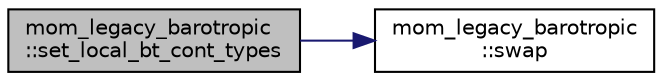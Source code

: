 digraph "mom_legacy_barotropic::set_local_bt_cont_types"
{
 // INTERACTIVE_SVG=YES
  edge [fontname="Helvetica",fontsize="10",labelfontname="Helvetica",labelfontsize="10"];
  node [fontname="Helvetica",fontsize="10",shape=record];
  rankdir="LR";
  Node71 [label="mom_legacy_barotropic\l::set_local_bt_cont_types",height=0.2,width=0.4,color="black", fillcolor="grey75", style="filled", fontcolor="black"];
  Node71 -> Node72 [color="midnightblue",fontsize="10",style="solid",fontname="Helvetica"];
  Node72 [label="mom_legacy_barotropic\l::swap",height=0.2,width=0.4,color="black", fillcolor="white", style="filled",URL="$namespacemom__legacy__barotropic.html#ac501c7f590b7b9f0cedb48da7d14c0aa"];
}
